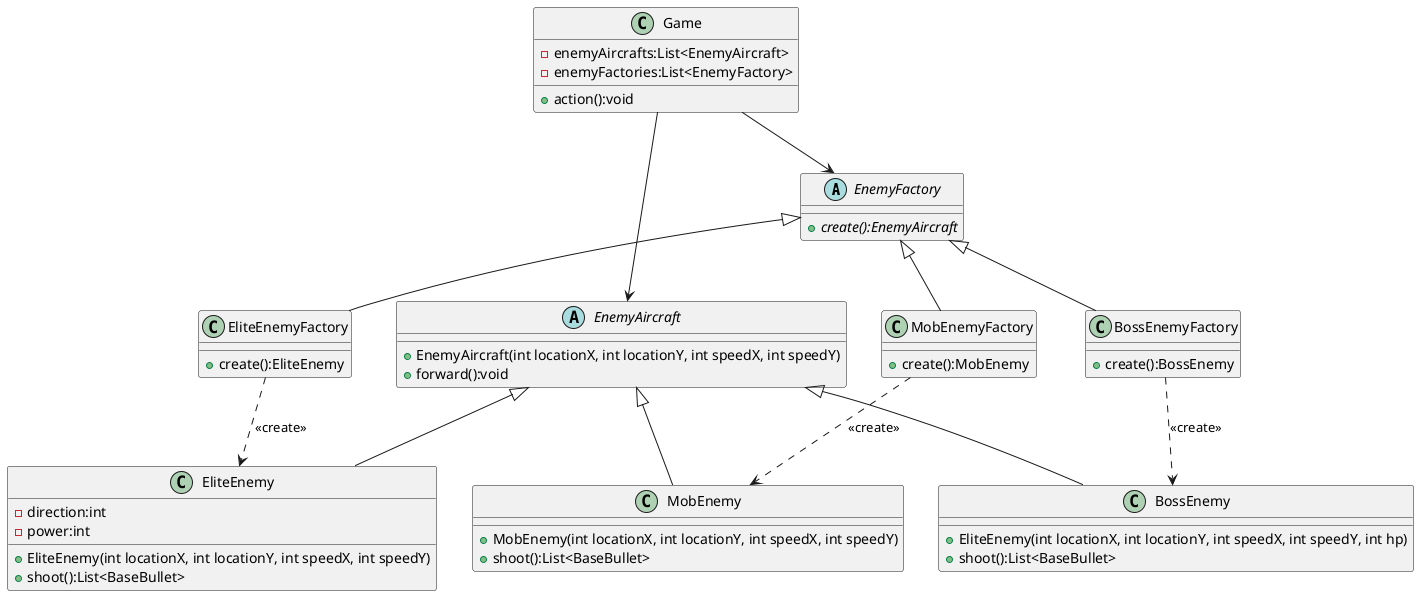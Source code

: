 @startuml
abstract class EnemyFactory{
    + {abstract} create():EnemyAircraft
}
class MobEnemyFactory{
    + create():MobEnemy
}
class EliteEnemyFactory{
    + create():EliteEnemy
}
class BossEnemyFactory{
    + create():BossEnemy
}

EnemyFactory <|-- MobEnemyFactory
EnemyFactory <|-- EliteEnemyFactory
EnemyFactory <|-- BossEnemyFactory

abstract class EnemyAircraft {
    + EnemyAircraft(int locationX, int locationY, int speedX, int speedY)
    + forward():void
}

class MobEnemy {
    + MobEnemy(int locationX, int locationY, int speedX, int speedY)
    + shoot():List<BaseBullet>
}

class EliteEnemy {
    - direction:int
    - power:int
    + EliteEnemy(int locationX, int locationY, int speedX, int speedY)
    + shoot():List<BaseBullet>
}

class BossEnemy {
    + EliteEnemy(int locationX, int locationY, int speedX, int speedY, int hp)
    + shoot():List<BaseBullet>
}

EnemyAircraft <|-- MobEnemy
EnemyAircraft <|-- EliteEnemy
EnemyAircraft <|-- BossEnemy
MobEnemyFactory ..> MobEnemy : <<create>>
EliteEnemyFactory ..> EliteEnemy : <<create>>
BossEnemyFactory ..> BossEnemy : <<create>>

class Game {
    - enemyAircrafts:List<EnemyAircraft>
    - enemyFactories:List<EnemyFactory>
    + action():void
}

Game --> EnemyFactory
Game --> EnemyAircraft
@enduml